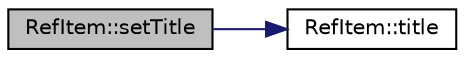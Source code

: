 digraph "RefItem::setTitle"
{
 // LATEX_PDF_SIZE
  edge [fontname="Helvetica",fontsize="10",labelfontname="Helvetica",labelfontsize="10"];
  node [fontname="Helvetica",fontsize="10",shape=record];
  rankdir="LR";
  Node1 [label="RefItem::setTitle",height=0.2,width=0.4,color="black", fillcolor="grey75", style="filled", fontcolor="black",tooltip=" "];
  Node1 -> Node2 [color="midnightblue",fontsize="10",style="solid",fontname="Helvetica"];
  Node2 [label="RefItem::title",height=0.2,width=0.4,color="black", fillcolor="white", style="filled",URL="$classRefItem.html#ae7c2f68012f0c1aee19f23f14238ec83",tooltip=" "];
}
